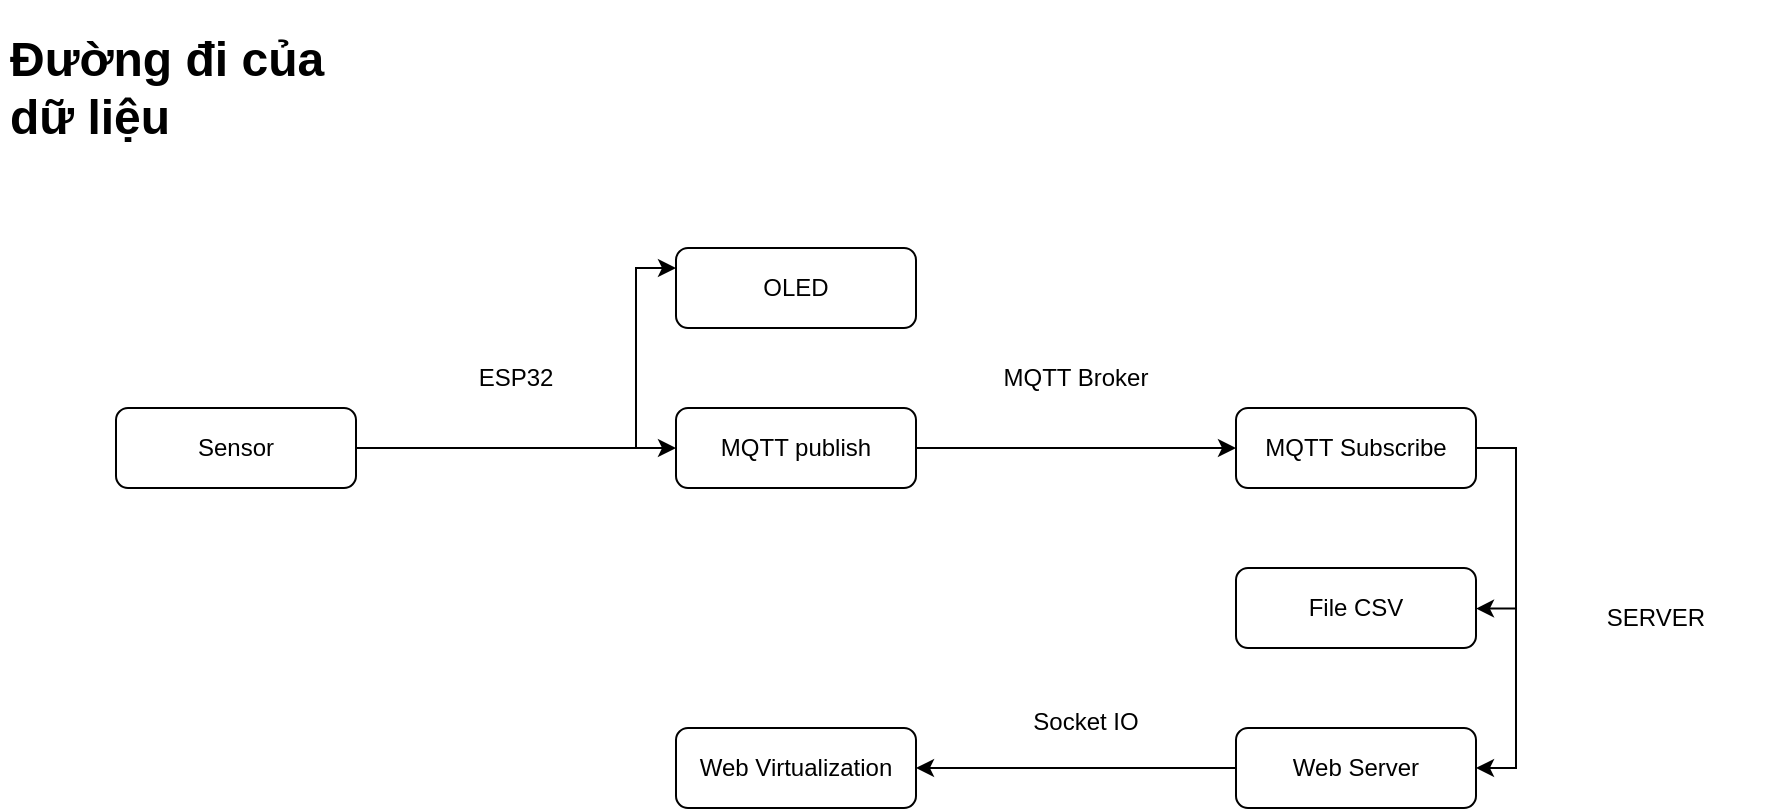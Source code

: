 <mxfile version="20.7.4" type="device"><diagram id="C5RBs43oDa-KdzZeNtuy" name="Page-1"><mxGraphModel dx="1214" dy="254" grid="0" gridSize="10" guides="1" tooltips="1" connect="1" arrows="1" fold="1" page="0" pageScale="1" pageWidth="1169" pageHeight="827" math="0" shadow="0"><root><mxCell id="WIyWlLk6GJQsqaUBKTNV-0"/><mxCell id="WIyWlLk6GJQsqaUBKTNV-1" parent="WIyWlLk6GJQsqaUBKTNV-0"/><mxCell id="K2TgX6dX-0kHpoUxtjBG-6" style="edgeStyle=orthogonalEdgeStyle;rounded=0;orthogonalLoop=1;jettySize=auto;html=1;exitX=1;exitY=0.5;exitDx=0;exitDy=0;entryX=0;entryY=0.5;entryDx=0;entryDy=0;" parent="WIyWlLk6GJQsqaUBKTNV-1" source="K2TgX6dX-0kHpoUxtjBG-0" target="K2TgX6dX-0kHpoUxtjBG-1" edge="1"><mxGeometry relative="1" as="geometry"/></mxCell><mxCell id="K2TgX6dX-0kHpoUxtjBG-0" value="Sensor" style="rounded=1;whiteSpace=wrap;html=1;fontSize=12;glass=0;strokeWidth=1;shadow=0;" parent="WIyWlLk6GJQsqaUBKTNV-1" vertex="1"><mxGeometry x="440" y="800" width="120" height="40" as="geometry"/></mxCell><mxCell id="K2TgX6dX-0kHpoUxtjBG-7" style="edgeStyle=orthogonalEdgeStyle;rounded=0;orthogonalLoop=1;jettySize=auto;html=1;exitX=1;exitY=0.5;exitDx=0;exitDy=0;entryX=0;entryY=0.5;entryDx=0;entryDy=0;" parent="WIyWlLk6GJQsqaUBKTNV-1" source="K2TgX6dX-0kHpoUxtjBG-1" target="K2TgX6dX-0kHpoUxtjBG-2" edge="1"><mxGeometry relative="1" as="geometry"/></mxCell><mxCell id="K2TgX6dX-0kHpoUxtjBG-1" value="MQTT publish" style="rounded=1;whiteSpace=wrap;html=1;fontSize=12;glass=0;strokeWidth=1;shadow=0;" parent="WIyWlLk6GJQsqaUBKTNV-1" vertex="1"><mxGeometry x="720" y="800" width="120" height="40" as="geometry"/></mxCell><mxCell id="K2TgX6dX-0kHpoUxtjBG-8" style="edgeStyle=orthogonalEdgeStyle;rounded=0;orthogonalLoop=1;jettySize=auto;html=1;exitX=1;exitY=0.5;exitDx=0;exitDy=0;entryX=0;entryY=0.5;entryDx=0;entryDy=0;" parent="WIyWlLk6GJQsqaUBKTNV-1" source="K2TgX6dX-0kHpoUxtjBG-2" target="K2TgX6dX-0kHpoUxtjBG-3" edge="1"><mxGeometry relative="1" as="geometry"/></mxCell><mxCell id="K2TgX6dX-0kHpoUxtjBG-2" value="MQTT&amp;nbsp;Subscribe " style="rounded=1;whiteSpace=wrap;html=1;fontSize=12;glass=0;strokeWidth=1;shadow=0;" parent="WIyWlLk6GJQsqaUBKTNV-1" vertex="1"><mxGeometry x="1000" y="800" width="120" height="40" as="geometry"/></mxCell><mxCell id="mnEJJ3RazuVAvZ3ibXHJ-5" style="edgeStyle=orthogonalEdgeStyle;rounded=0;orthogonalLoop=1;jettySize=auto;html=1;exitX=1;exitY=0.5;exitDx=0;exitDy=0;entryX=0;entryY=0.5;entryDx=0;entryDy=0;" parent="WIyWlLk6GJQsqaUBKTNV-1" source="K2TgX6dX-0kHpoUxtjBG-3" target="mnEJJ3RazuVAvZ3ibXHJ-4" edge="1"><mxGeometry relative="1" as="geometry"/></mxCell><mxCell id="K2TgX6dX-0kHpoUxtjBG-3" value="Web Server" style="rounded=1;whiteSpace=wrap;html=1;fontSize=12;glass=0;strokeWidth=1;shadow=0;direction=west;" parent="WIyWlLk6GJQsqaUBKTNV-1" vertex="1"><mxGeometry x="1000" y="960" width="120" height="40" as="geometry"/></mxCell><mxCell id="K2TgX6dX-0kHpoUxtjBG-9" value="ESP32" style="text;html=1;strokeColor=none;fillColor=none;align=center;verticalAlign=middle;whiteSpace=wrap;rounded=0;" parent="WIyWlLk6GJQsqaUBKTNV-1" vertex="1"><mxGeometry x="580" y="770" width="120" height="30" as="geometry"/></mxCell><mxCell id="mnEJJ3RazuVAvZ3ibXHJ-3" style="edgeStyle=orthogonalEdgeStyle;rounded=0;orthogonalLoop=1;jettySize=auto;html=1;exitX=0;exitY=0.25;exitDx=0;exitDy=0;entryX=0;entryY=0.25;entryDx=0;entryDy=0;" parent="WIyWlLk6GJQsqaUBKTNV-1" target="K2TgX6dX-0kHpoUxtjBG-11" edge="1"><mxGeometry relative="1" as="geometry"><mxPoint x="700" y="820" as="sourcePoint"/><Array as="points"><mxPoint x="700" y="730"/></Array></mxGeometry></mxCell><mxCell id="K2TgX6dX-0kHpoUxtjBG-11" value="OLED" style="rounded=1;whiteSpace=wrap;html=1;fontSize=12;glass=0;strokeWidth=1;shadow=0;" parent="WIyWlLk6GJQsqaUBKTNV-1" vertex="1"><mxGeometry x="720" y="720" width="120" height="40" as="geometry"/></mxCell><mxCell id="mnEJJ3RazuVAvZ3ibXHJ-1" value="MQTT Broker" style="text;html=1;strokeColor=none;fillColor=none;align=center;verticalAlign=middle;whiteSpace=wrap;rounded=0;" parent="WIyWlLk6GJQsqaUBKTNV-1" vertex="1"><mxGeometry x="860" y="770" width="120" height="30" as="geometry"/></mxCell><mxCell id="mnEJJ3RazuVAvZ3ibXHJ-2" value="SERVER" style="text;html=1;strokeColor=none;fillColor=none;align=center;verticalAlign=middle;whiteSpace=wrap;rounded=0;" parent="WIyWlLk6GJQsqaUBKTNV-1" vertex="1"><mxGeometry x="1150" y="890" width="120" height="30" as="geometry"/></mxCell><mxCell id="mnEJJ3RazuVAvZ3ibXHJ-4" value="Web Virtualization" style="rounded=1;whiteSpace=wrap;html=1;fontSize=12;glass=0;strokeWidth=1;shadow=0;direction=west;" parent="WIyWlLk6GJQsqaUBKTNV-1" vertex="1"><mxGeometry x="720" y="960" width="120" height="40" as="geometry"/></mxCell><mxCell id="mnEJJ3RazuVAvZ3ibXHJ-7" style="edgeStyle=orthogonalEdgeStyle;rounded=0;orthogonalLoop=1;jettySize=auto;html=1;exitX=1;exitY=0.5;exitDx=0;exitDy=0;entryX=1;entryY=0.5;entryDx=0;entryDy=0;" parent="WIyWlLk6GJQsqaUBKTNV-1" target="mnEJJ3RazuVAvZ3ibXHJ-6" edge="1"><mxGeometry relative="1" as="geometry"><mxPoint x="1140" y="900.294" as="sourcePoint"/></mxGeometry></mxCell><mxCell id="mnEJJ3RazuVAvZ3ibXHJ-6" value="File CSV" style="rounded=1;whiteSpace=wrap;html=1;fontSize=12;glass=0;strokeWidth=1;shadow=0;" parent="WIyWlLk6GJQsqaUBKTNV-1" vertex="1"><mxGeometry x="1000" y="880" width="120" height="40" as="geometry"/></mxCell><mxCell id="mnEJJ3RazuVAvZ3ibXHJ-8" value="Socket IO" style="text;html=1;strokeColor=none;fillColor=none;align=center;verticalAlign=middle;whiteSpace=wrap;rounded=0;" parent="WIyWlLk6GJQsqaUBKTNV-1" vertex="1"><mxGeometry x="865" y="942" width="120" height="30" as="geometry"/></mxCell><mxCell id="CiKsfSrsK32vE9NubvP9-0" value="&lt;h1&gt;Đường đi của dữ liệu&lt;/h1&gt;" style="text;html=1;strokeColor=none;fillColor=none;spacing=5;spacingTop=-20;whiteSpace=wrap;overflow=hidden;rounded=0;" vertex="1" parent="WIyWlLk6GJQsqaUBKTNV-1"><mxGeometry x="382" y="606" width="190" height="120" as="geometry"/></mxCell></root></mxGraphModel></diagram></mxfile>